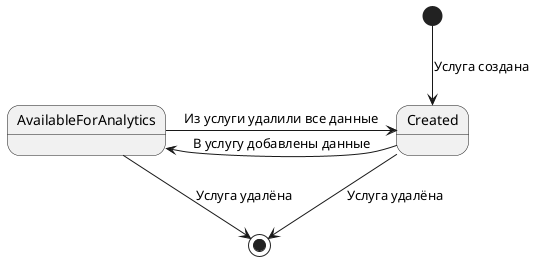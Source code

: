 @startuml Диаграмма состояний для коммунальной услуги

' title
'     Диаграмма состояний для коммунальной услуги
' end title

[*] --> Created : Услуга создана
Created -left-> AvailableForAnalytics : В услугу добавлены данные
AvailableForAnalytics -right-> Created : Из услуги удалили все данные
Created --> [*] : Услуга удалёна
AvailableForAnalytics --> [*] : Услуга удалёна

@enduml
